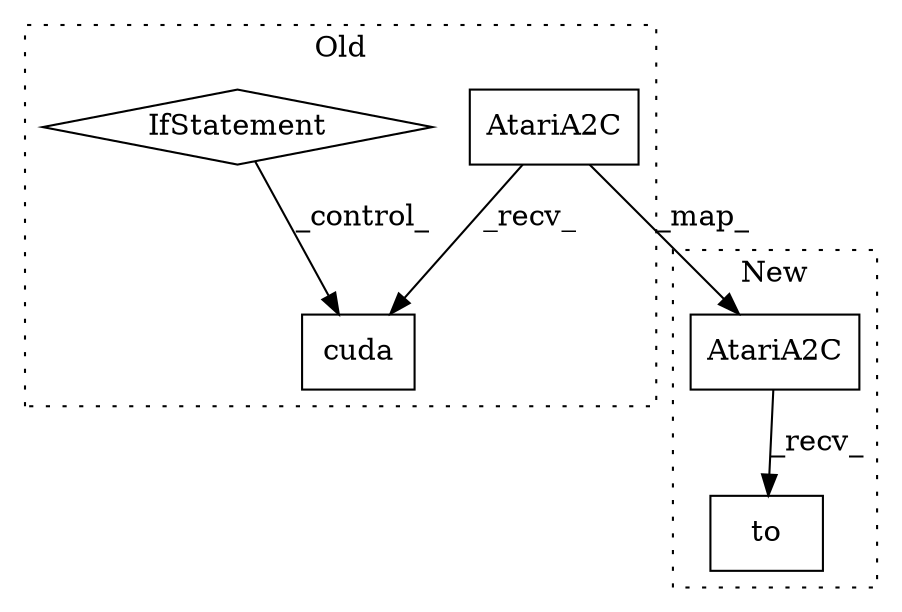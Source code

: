 digraph G {
subgraph cluster0 {
1 [label="AtariA2C" a="32" s="2081,2136" l="9,1" shape="box"];
3 [label="cuda" a="32" s="2174" l="6" shape="box"];
4 [label="IfStatement" a="25" s="2145,2158" l="4,2" shape="diamond"];
label = "Old";
style="dotted";
}
subgraph cluster1 {
2 [label="AtariA2C" a="32" s="2140,2195" l="9,1" shape="box"];
5 [label="to" a="32" s="2197,2206" l="3,1" shape="box"];
label = "New";
style="dotted";
}
1 -> 2 [label="_map_"];
1 -> 3 [label="_recv_"];
2 -> 5 [label="_recv_"];
4 -> 3 [label="_control_"];
}